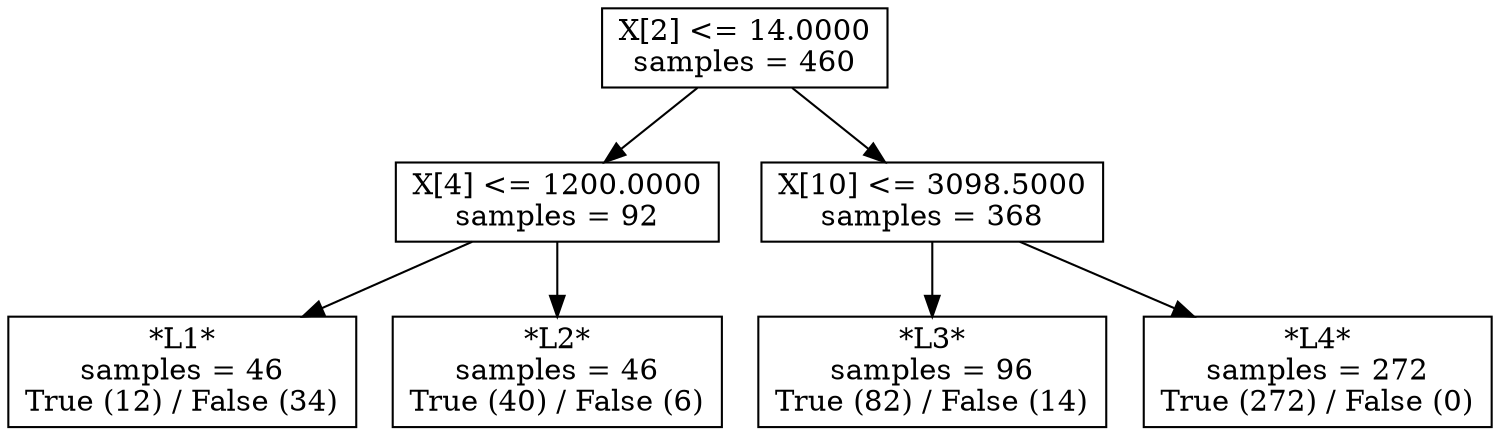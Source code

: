 digraph Tree {
0 [label="X[2] <= 14.0000\nsamples = 460", shape="box"] ;
1 [label="X[4] <= 1200.0000\nsamples = 92", shape="box"] ;
0 -> 1 ;
2 [label="*L1*\nsamples = 46\nTrue (12) / False (34)", shape="box"] ;
1 -> 2 ;
3 [label="*L2*\nsamples = 46\nTrue (40) / False (6)", shape="box"] ;
1 -> 3 ;
4 [label="X[10] <= 3098.5000\nsamples = 368", shape="box"] ;
0 -> 4 ;
5 [label="*L3*\nsamples = 96\nTrue (82) / False (14)", shape="box"] ;
4 -> 5 ;
6 [label="*L4*\nsamples = 272\nTrue (272) / False (0)", shape="box"] ;
4 -> 6 ;
}
